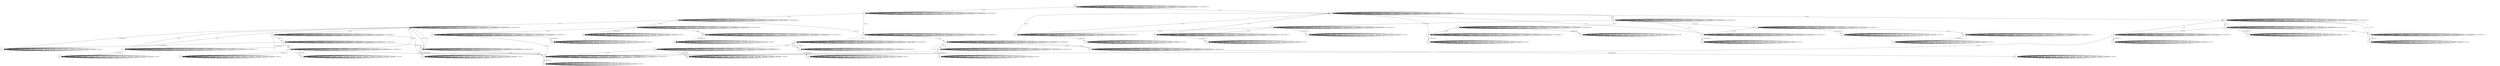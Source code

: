 digraph g {
__start0 [label="" shape="none"];

	s0 [shape="circle" label="s0"];
	s1 [shape="circle" label="s1"];
	s2 [shape="circle" label="s2"];
	s3 [shape="circle" label="s3"];
	s4 [shape="circle" label="s4"];
	s5 [shape="circle" label="s5"];
	s6 [shape="circle" label="s6"];
	s7 [shape="circle" label="s7"];
	s8 [shape="circle" label="s8"];
	s9 [shape="circle" label="s9"];
	s10 [shape="circle" label="s10"];
	s11 [shape="circle" label="s11"];
	s12 [shape="circle" label="s12"];
	s13 [shape="circle" label="s13"];
	s14 [shape="circle" label="s14"];
	s15 [shape="circle" label="s15"];
	s16 [shape="circle" label="s16"];
	s17 [shape="circle" label="s17"];
	s18 [shape="circle" label="s18"];
	s19 [shape="circle" label="s19"];
	s20 [shape="circle" label="s20"];
	s21 [shape="circle" label="s21"];
	s22 [shape="circle" label="s22"];
	s23 [shape="circle" label="s23"];
	s24 [shape="circle" label="s24"];
	s25 [shape="circle" label="s25"];
	s26 [shape="circle" label="s26"];
	s27 [shape="circle" label="s27"];
	s28 [shape="circle" label="s28"];
	s29 [shape="circle" label="s29"];
	s30 [shape="circle" label="s30"];
	s31 [shape="circle" label="s31"];
	s32 [shape="circle" label="s32"];
	s33 [shape="circle" label="s33"];
	s34 [shape="circle" label="s34"];
	s35 [shape="circle" label="s35"];
	s36 [shape="circle" label="s36"];
	s37 [shape="circle" label="s37"];
	s38 [shape="circle" label="s38"];
	s39 [shape="circle" label="s39"];
	s40 [shape="circle" label="s40"];
	s41 [shape="circle" label="s41"];
	s42 [shape="circle" label="s42"];
	s43 [shape="circle" label="s43"];
	s44 [shape="circle" label="s44"];
	s45 [shape="circle" label="s45"];
	s46 [shape="circle" label="s46"];
	s47 [shape="circle" label="s47"];
	s48 [shape="circle" label="s48"];
	s49 [shape="circle" label="s49"];
	s50 [shape="circle" label="s50"];
	s51 [shape="circle" label="s51"];
	s52 [shape="circle" label="s52"];
	s53 [shape="circle" label="s53"];
	s54 [shape="circle" label="s54"];
	s55 [shape="circle" label="s55"];
	s56 [shape="circle" label="s56"];
	s57 [shape="circle" label="s57"];
	s0 -> s0 [label="1 / Invalid input: 1;"];
	s0 -> s0 [label="2 / Invalid input: 2;"];
	s0 -> s0 [label="3 / Invalid input: 3;"];
	s0 -> s0 [label="4 / Invalid input: 4;"];
	s0 -> s0 [label="5 / Invalid input: 5;"];
	s0 -> s1 [label="6 / 20;"];
	s0 -> s0 [label="7 / Invalid input: 7;"];
	s0 -> s8 [label="8 / 17;"];
	s0 -> s0 [label="9 / Invalid input: 9;"];
	s0 -> s0 [label="10 / Invalid input: 10;"];
	s0 -> s0 [label="11 / Invalid input: 11;"];
	s0 -> s0 [label="12 / Invalid input: 12;"];
	s0 -> s0 [label="13 / Invalid input: 13;"];
	s0 -> s0 [label="14 / Invalid input: 14;"];
	s0 -> s0 [label="15 / Invalid input: 15;"];
	s1 -> s1 [label="1 / Invalid input: 1;"];
	s1 -> s1 [label="2 / Invalid input: 2;"];
	s1 -> s1 [label="3 / Invalid input: 3;"];
	s1 -> s1 [label="4 / Invalid input: 4;"];
	s1 -> s3 [label="5 / 20;"];
	s1 -> s1 [label="6 / Invalid input: 6;"];
	s1 -> s1 [label="7 / Invalid input: 7;"];
	s1 -> s1 [label="8 / Invalid input: 8;"];
	s1 -> s1 [label="9 / Invalid input: 9;"];
	s1 -> s2 [label="10 / 19;"];
	s1 -> s1 [label="11 / Invalid input: 11;"];
	s1 -> s1 [label="12 / Invalid input: 12;"];
	s1 -> s1 [label="13 / Invalid input: 13;"];
	s1 -> s1 [label="14 / Invalid input: 14;"];
	s1 -> s1 [label="15 / Invalid input: 15;"];
	s2 -> s2 [label="1 / Invalid input: 1;"];
	s2 -> s42 [label="2 / 16;"];
	s2 -> s2 [label="3 / Invalid input: 3;"];
	s2 -> s2 [label="4 / Invalid input: 4;"];
	s2 -> s19 [label="5 / 23;"];
	s2 -> s2 [label="6 / Invalid input: 6;"];
	s2 -> s2 [label="7 / Invalid input: 7;"];
	s2 -> s2 [label="8 / Invalid input: 8;"];
	s2 -> s2 [label="9 / Invalid input: 9;"];
	s2 -> s2 [label="10 / Invalid input: 10;"];
	s2 -> s2 [label="11 / Invalid input: 11;"];
	s2 -> s2 [label="12 / Invalid input: 12;"];
	s2 -> s2 [label="13 / Invalid input: 13;"];
	s2 -> s2 [label="14 / Invalid input: 14;"];
	s2 -> s2 [label="15 / Invalid input: 15;"];
	s3 -> s3 [label="1 / Invalid input: 1;"];
	s3 -> s4 [label="2 / 22;"];
	s3 -> s3 [label="3 / Invalid input: 3;"];
	s3 -> s3 [label="4 / Invalid input: 4;"];
	s3 -> s3 [label="5 / Invalid input: 5;"];
	s3 -> s3 [label="6 / Invalid input: 6;"];
	s3 -> s3 [label="7 / Invalid input: 7;"];
	s3 -> s3 [label="8 / Invalid input: 8;"];
	s3 -> s3 [label="9 / Invalid input: 9;"];
	s3 -> s9 [label="10 / 17;"];
	s3 -> s3 [label="11 / Invalid input: 11;"];
	s3 -> s3 [label="12 / Invalid input: 12;"];
	s3 -> s3 [label="13 / Invalid input: 13;"];
	s3 -> s3 [label="14 / Invalid input: 14;"];
	s3 -> s42 [label="15 / 23;"];
	s4 -> s4 [label="1 / Invalid input: 1;"];
	s4 -> s4 [label="2 / Invalid input: 2;"];
	s4 -> s4 [label="3 / Invalid input: 3;"];
	s4 -> s6 [label="4 / 16error_86;"];
	s4 -> s4 [label="5 / Invalid input: 5;"];
	s4 -> s5 [label="6 / 23;"];
	s4 -> s4 [label="7 / Invalid input: 7;"];
	s4 -> s4 [label="8 / Invalid input: 8;"];
	s4 -> s44 [label="9 / 25;"];
	s4 -> s4 [label="10 / Invalid input: 10;"];
	s4 -> s4 [label="11 / Invalid input: 11;"];
	s4 -> s4 [label="12 / Invalid input: 12;"];
	s4 -> s4 [label="13 / Invalid input: 13;"];
	s4 -> s4 [label="14 / Invalid input: 14;"];
	s4 -> s4 [label="15 / Invalid input: 15;"];
	s5 -> s5 [label="1 / Invalid input: 1;"];
	s5 -> s5 [label="2 / Invalid input: 2;"];
	s5 -> s5 [label="3 / Invalid input: 3;"];
	s5 -> s5 [label="4 / Invalid input: 4;"];
	s5 -> s7 [label="5 / 20error_78;"];
	s5 -> s5 [label="6 / Invalid input: 6;"];
	s5 -> s5 [label="7 / Invalid input: 7;"];
	s5 -> s5 [label="8 / Invalid input: 8;"];
	s5 -> s5 [label="9 / 18;"];
	s5 -> s5 [label="10 / Invalid input: 10;"];
	s5 -> s5 [label="11 / Invalid input: 11;"];
	s5 -> s5 [label="12 / Invalid input: 12;"];
	s5 -> s5 [label="13 / Invalid input: 13;"];
	s5 -> s5 [label="14 / Invalid input: 14;"];
	s5 -> s5 [label="15 / Invalid input: 15;"];
	s6 -> s6 [label="1 / error_86;"];
	s6 -> s6 [label="2 / error_86;"];
	s6 -> s6 [label="3 / error_86;"];
	s6 -> s6 [label="4 / error_86;"];
	s6 -> s6 [label="5 / error_86;"];
	s6 -> s6 [label="6 / error_86;"];
	s6 -> s6 [label="7 / error_86;"];
	s6 -> s6 [label="8 / error_86;"];
	s6 -> s6 [label="9 / error_86;"];
	s6 -> s6 [label="10 / error_86;"];
	s6 -> s6 [label="11 / error_86;"];
	s6 -> s6 [label="12 / error_86;"];
	s6 -> s6 [label="13 / error_86;"];
	s6 -> s6 [label="14 / error_86;"];
	s6 -> s6 [label="15 / error_86;"];
	s7 -> s7 [label="1 / error_78;"];
	s7 -> s7 [label="2 / error_78;"];
	s7 -> s7 [label="3 / error_78;"];
	s7 -> s7 [label="4 / error_78;"];
	s7 -> s7 [label="5 / error_78;"];
	s7 -> s7 [label="6 / error_78;"];
	s7 -> s7 [label="7 / error_78;"];
	s7 -> s7 [label="8 / error_78;"];
	s7 -> s7 [label="9 / error_78;"];
	s7 -> s7 [label="10 / error_78;"];
	s7 -> s7 [label="11 / error_78;"];
	s7 -> s7 [label="12 / error_78;"];
	s7 -> s7 [label="13 / error_78;"];
	s7 -> s7 [label="14 / error_78;"];
	s7 -> s7 [label="15 / error_78;"];
	s8 -> s8 [label="1 / Invalid input: 1;"];
	s8 -> s8 [label="2 / Invalid input: 2;"];
	s8 -> s8 [label="3 / Invalid input: 3;"];
	s8 -> s8 [label="4 / Invalid input: 4;"];
	s8 -> s8 [label="5 / Invalid input: 5;"];
	s8 -> s8 [label="6 / Invalid input: 6;"];
	s8 -> s8 [label="7 / Invalid input: 7;"];
	s8 -> s8 [label="8 / Invalid input: 8;"];
	s8 -> s24 [label="9 / 23;"];
	s8 -> s8 [label="10 / Invalid input: 10;"];
	s8 -> s8 [label="11 / Invalid input: 11;"];
	s8 -> s8 [label="12 / Invalid input: 12;"];
	s8 -> s8 [label="13 / Invalid input: 13;"];
	s8 -> s41 [label="14 / 18;"];
	s8 -> s8 [label="15 / Invalid input: 15;"];
	s9 -> s9 [label="1 / Invalid input: 1;"];
	s9 -> s9 [label="2 / Invalid input: 2;"];
	s9 -> s9 [label="3 / Invalid input: 3;"];
	s9 -> s9 [label="4 / Invalid input: 4;"];
	s9 -> s9 [label="5 / Invalid input: 5;"];
	s9 -> s9 [label="6 / Invalid input: 6;"];
	s9 -> s17 [label="7 / 22;"];
	s9 -> s11 [label="8 / 17error_43;"];
	s9 -> s9 [label="9 / Invalid input: 9;"];
	s9 -> s13 [label="10 / 21;"];
	s9 -> s9 [label="11 / Invalid input: 11;"];
	s9 -> s9 [label="12 / Invalid input: 12;"];
	s9 -> s10 [label="13 / 19;"];
	s9 -> s9 [label="14 / Invalid input: 14;"];
	s9 -> s9 [label="15 / Invalid input: 15;"];
	s10 -> s10 [label="1 / Invalid input: 1;"];
	s10 -> s10 [label="2 / Invalid input: 2;"];
	s10 -> s10 [label="3 / Invalid input: 3;"];
	s10 -> s15 [label="4 / 24;"];
	s10 -> s10 [label="5 / Invalid input: 5;"];
	s10 -> s10 [label="6 / Invalid input: 6;"];
	s10 -> s9 [label="7 / 23;"];
	s10 -> s10 [label="8 / Invalid input: 8;"];
	s10 -> s10 [label="9 / Invalid input: 9;"];
	s10 -> s10 [label="10 / Invalid input: 10;"];
	s10 -> s12 [label="11 / 20error_25;"];
	s10 -> s10 [label="12 / Invalid input: 12;"];
	s10 -> s15 [label="13 / 17;"];
	s10 -> s10 [label="14 / Invalid input: 14;"];
	s10 -> s10 [label="15 / Invalid input: 15;"];
	s11 -> s11 [label="1 / error_43;"];
	s11 -> s11 [label="2 / error_43;"];
	s11 -> s11 [label="3 / error_43;"];
	s11 -> s11 [label="4 / error_43;"];
	s11 -> s11 [label="5 / error_43;"];
	s11 -> s11 [label="6 / error_43;"];
	s11 -> s11 [label="7 / error_43;"];
	s11 -> s11 [label="8 / error_43;"];
	s11 -> s11 [label="9 / error_43;"];
	s11 -> s11 [label="10 / error_43;"];
	s11 -> s11 [label="11 / error_43;"];
	s11 -> s11 [label="12 / error_43;"];
	s11 -> s11 [label="13 / error_43;"];
	s11 -> s11 [label="14 / error_43;"];
	s11 -> s11 [label="15 / error_43;"];
	s12 -> s12 [label="1 / error_25;"];
	s12 -> s12 [label="2 / error_25;"];
	s12 -> s12 [label="3 / error_25;"];
	s12 -> s12 [label="4 / error_25;"];
	s12 -> s12 [label="5 / error_25;"];
	s12 -> s12 [label="6 / error_25;"];
	s12 -> s12 [label="7 / error_25;"];
	s12 -> s12 [label="8 / error_25;"];
	s12 -> s12 [label="9 / error_25;"];
	s12 -> s12 [label="10 / error_25;"];
	s12 -> s12 [label="11 / error_25;"];
	s12 -> s12 [label="12 / error_25;"];
	s12 -> s12 [label="13 / error_25;"];
	s12 -> s12 [label="14 / error_25;"];
	s12 -> s12 [label="15 / error_25;"];
	s13 -> s14 [label="1 / 25error_40;"];
	s13 -> s13 [label="2 / Invalid input: 2;"];
	s13 -> s13 [label="3 / Invalid input: 3;"];
	s13 -> s13 [label="4 / Invalid input: 4;"];
	s13 -> s13 [label="5 / Invalid input: 5;"];
	s13 -> s13 [label="6 / Invalid input: 6;"];
	s13 -> s13 [label="7 / Invalid input: 7;"];
	s13 -> s13 [label="8 / Invalid input: 8;"];
	s13 -> s13 [label="9 / Invalid input: 9;"];
	s13 -> s55 [label="10 / 19;"];
	s13 -> s15 [label="11 / 23;"];
	s13 -> s13 [label="12 / Invalid input: 12;"];
	s13 -> s13 [label="13 / Invalid input: 13;"];
	s13 -> s13 [label="14 / Invalid input: 14;"];
	s13 -> s13 [label="15 / Invalid input: 15;"];
	s14 -> s14 [label="1 / error_40;"];
	s14 -> s14 [label="2 / error_40;"];
	s14 -> s14 [label="3 / error_40;"];
	s14 -> s14 [label="4 / error_40;"];
	s14 -> s14 [label="5 / error_40;"];
	s14 -> s14 [label="6 / error_40;"];
	s14 -> s14 [label="7 / error_40;"];
	s14 -> s14 [label="8 / error_40;"];
	s14 -> s14 [label="9 / error_40;"];
	s14 -> s14 [label="10 / error_40;"];
	s14 -> s14 [label="11 / error_40;"];
	s14 -> s14 [label="12 / error_40;"];
	s14 -> s14 [label="13 / error_40;"];
	s14 -> s14 [label="14 / error_40;"];
	s14 -> s14 [label="15 / error_40;"];
	s15 -> s15 [label="1 / 22;"];
	s15 -> s15 [label="2 / Invalid input: 2;"];
	s15 -> s15 [label="3 / Invalid input: 3;"];
	s15 -> s15 [label="4 / Invalid input: 4;"];
	s15 -> s15 [label="5 / Invalid input: 5;"];
	s15 -> s15 [label="6 / Invalid input: 6;"];
	s15 -> s15 [label="7 / Invalid input: 7;"];
	s15 -> s16 [label="8 / 25error_71;"];
	s15 -> s15 [label="9 / Invalid input: 9;"];
	s15 -> s15 [label="10 / 17;"];
	s15 -> s15 [label="11 / Invalid input: 11;"];
	s15 -> s15 [label="12 / Invalid input: 12;"];
	s15 -> s15 [label="13 / 22;"];
	s15 -> s15 [label="14 / Invalid input: 14;"];
	s15 -> s15 [label="15 / Invalid input: 15;"];
	s16 -> s16 [label="1 / error_71;"];
	s16 -> s16 [label="2 / error_71;"];
	s16 -> s16 [label="3 / error_71;"];
	s16 -> s16 [label="4 / error_71;"];
	s16 -> s16 [label="5 / error_71;"];
	s16 -> s16 [label="6 / error_71;"];
	s16 -> s16 [label="7 / error_71;"];
	s16 -> s16 [label="8 / error_71;"];
	s16 -> s16 [label="9 / error_71;"];
	s16 -> s16 [label="10 / error_71;"];
	s16 -> s16 [label="11 / error_71;"];
	s16 -> s16 [label="12 / error_71;"];
	s16 -> s16 [label="13 / error_71;"];
	s16 -> s16 [label="14 / error_71;"];
	s16 -> s16 [label="15 / error_71;"];
	s17 -> s17 [label="1 / Invalid input: 1;"];
	s17 -> s17 [label="2 / Invalid input: 2;"];
	s17 -> s17 [label="3 / Invalid input: 3;"];
	s17 -> s17 [label="4 / Invalid input: 4;"];
	s17 -> s9 [label="5 / 20;"];
	s17 -> s17 [label="6 / Invalid input: 6;"];
	s17 -> s17 [label="7 / Invalid input: 7;"];
	s17 -> s18 [label="8 / 17error_47;"];
	s17 -> s17 [label="9 / Invalid input: 9;"];
	s17 -> s17 [label="10 / Invalid input: 10;"];
	s17 -> s17 [label="11 / Invalid input: 11;"];
	s17 -> s17 [label="12 / Invalid input: 12;"];
	s17 -> s17 [label="13 / Invalid input: 13;"];
	s17 -> s17 [label="14 / Invalid input: 14;"];
	s17 -> s17 [label="15 / Invalid input: 15;"];
	s18 -> s18 [label="1 / error_47;"];
	s18 -> s18 [label="2 / error_47;"];
	s18 -> s18 [label="3 / error_47;"];
	s18 -> s18 [label="4 / error_47;"];
	s18 -> s18 [label="5 / error_47;"];
	s18 -> s18 [label="6 / error_47;"];
	s18 -> s18 [label="7 / error_47;"];
	s18 -> s18 [label="8 / error_47;"];
	s18 -> s18 [label="9 / error_47;"];
	s18 -> s18 [label="10 / error_47;"];
	s18 -> s18 [label="11 / error_47;"];
	s18 -> s18 [label="12 / error_47;"];
	s18 -> s18 [label="13 / error_47;"];
	s18 -> s18 [label="14 / error_47;"];
	s18 -> s18 [label="15 / error_47;"];
	s19 -> s19 [label="1 / Invalid input: 1;"];
	s19 -> s19 [label="2 / Invalid input: 2;"];
	s19 -> s19 [label="3 / Invalid input: 3;"];
	s19 -> s19 [label="4 / Invalid input: 4;"];
	s19 -> s19 [label="5 / Invalid input: 5;"];
	s19 -> s19 [label="6 / Invalid input: 6;"];
	s19 -> s19 [label="7 / Invalid input: 7;"];
	s19 -> s20 [label="8 / 20;"];
	s19 -> s15 [label="9 / 22;"];
	s19 -> s19 [label="10 / Invalid input: 10;"];
	s19 -> s19 [label="11 / Invalid input: 11;"];
	s19 -> s19 [label="12 / Invalid input: 12;"];
	s19 -> s22 [label="13 / 24;"];
	s19 -> s19 [label="14 / Invalid input: 14;"];
	s19 -> s19 [label="15 / Invalid input: 15;"];
	s20 -> s19 [label="1 / 23;"];
	s20 -> s20 [label="2 / Invalid input: 2;"];
	s20 -> s20 [label="3 / Invalid input: 3;"];
	s20 -> s20 [label="4 / Invalid input: 4;"];
	s20 -> s20 [label="5 / Invalid input: 5;"];
	s20 -> s20 [label="6 / Invalid input: 6;"];
	s20 -> s20 [label="7 / Invalid input: 7;"];
	s20 -> s20 [label="8 / Invalid input: 8;"];
	s20 -> s21 [label="9 / 20error_89;"];
	s20 -> s20 [label="10 / Invalid input: 10;"];
	s20 -> s20 [label="11 / Invalid input: 11;"];
	s20 -> s20 [label="12 / Invalid input: 12;"];
	s20 -> s20 [label="13 / Invalid input: 13;"];
	s20 -> s20 [label="14 / Invalid input: 14;"];
	s20 -> s20 [label="15 / Invalid input: 15;"];
	s21 -> s21 [label="1 / error_89;"];
	s21 -> s21 [label="2 / error_89;"];
	s21 -> s21 [label="3 / error_89;"];
	s21 -> s21 [label="4 / error_89;"];
	s21 -> s21 [label="5 / error_89;"];
	s21 -> s21 [label="6 / error_89;"];
	s21 -> s21 [label="7 / error_89;"];
	s21 -> s21 [label="8 / error_89;"];
	s21 -> s21 [label="9 / error_89;"];
	s21 -> s21 [label="10 / error_89;"];
	s21 -> s21 [label="11 / error_89;"];
	s21 -> s21 [label="12 / error_89;"];
	s21 -> s21 [label="13 / error_89;"];
	s21 -> s21 [label="14 / error_89;"];
	s21 -> s21 [label="15 / error_89;"];
	s22 -> s22 [label="1 / Invalid input: 1;"];
	s22 -> s22 [label="2 / Invalid input: 2;"];
	s22 -> s23 [label="3 / 20error_57;"];
	s22 -> s22 [label="4 / Invalid input: 4;"];
	s22 -> s22 [label="5 / Invalid input: 5;"];
	s22 -> s22 [label="6 / Invalid input: 6;"];
	s22 -> s22 [label="7 / Invalid input: 7;"];
	s22 -> s22 [label="8 / Invalid input: 8;"];
	s22 -> s22 [label="9 / Invalid input: 9;"];
	s22 -> s22 [label="10 / Invalid input: 10;"];
	s22 -> s22 [label="11 / Invalid input: 11;"];
	s22 -> s22 [label="12 / Invalid input: 12;"];
	s22 -> s15 [label="13 / 19;"];
	s22 -> s22 [label="14 / Invalid input: 14;"];
	s22 -> s22 [label="15 / Invalid input: 15;"];
	s23 -> s23 [label="1 / error_57;"];
	s23 -> s23 [label="2 / error_57;"];
	s23 -> s23 [label="3 / error_57;"];
	s23 -> s23 [label="4 / error_57;"];
	s23 -> s23 [label="5 / error_57;"];
	s23 -> s23 [label="6 / error_57;"];
	s23 -> s23 [label="7 / error_57;"];
	s23 -> s23 [label="8 / error_57;"];
	s23 -> s23 [label="9 / error_57;"];
	s23 -> s23 [label="10 / error_57;"];
	s23 -> s23 [label="11 / error_57;"];
	s23 -> s23 [label="12 / error_57;"];
	s23 -> s23 [label="13 / error_57;"];
	s23 -> s23 [label="14 / error_57;"];
	s23 -> s23 [label="15 / error_57;"];
	s24 -> s24 [label="1 / Invalid input: 1;"];
	s24 -> s24 [label="2 / Invalid input: 2;"];
	s24 -> s24 [label="3 / Invalid input: 3;"];
	s24 -> s24 [label="4 / Invalid input: 4;"];
	s24 -> s24 [label="5 / Invalid input: 5;"];
	s24 -> s24 [label="6 / Invalid input: 6;"];
	s24 -> s24 [label="7 / Invalid input: 7;"];
	s24 -> s24 [label="8 / Invalid input: 8;"];
	s24 -> s26 [label="9 / 17;"];
	s24 -> s24 [label="10 / Invalid input: 10;"];
	s24 -> s24 [label="11 / Invalid input: 11;"];
	s24 -> s24 [label="12 / Invalid input: 12;"];
	s24 -> s27 [label="13 / 18;"];
	s24 -> s25 [label="14 / 26;"];
	s24 -> s24 [label="15 / Invalid input: 15;"];
	s25 -> s28 [label="1 / 19error_69;"];
	s25 -> s25 [label="2 / Invalid input: 2;"];
	s25 -> s25 [label="3 / Invalid input: 3;"];
	s25 -> s33 [label="4 / 26;"];
	s25 -> s25 [label="5 / Invalid input: 5;"];
	s25 -> s25 [label="6 / Invalid input: 6;"];
	s25 -> s25 [label="7 / Invalid input: 7;"];
	s25 -> s25 [label="8 / Invalid input: 8;"];
	s25 -> s25 [label="9 / Invalid input: 9;"];
	s25 -> s25 [label="10 / Invalid input: 10;"];
	s25 -> s25 [label="11 / Invalid input: 11;"];
	s25 -> s25 [label="12 / Invalid input: 12;"];
	s25 -> s25 [label="13 / Invalid input: 13;"];
	s25 -> s25 [label="14 / Invalid input: 14;"];
	s25 -> s25 [label="15 / Invalid input: 15;"];
	s26 -> s26 [label="1 / Invalid input: 1;"];
	s26 -> s26 [label="2 / Invalid input: 2;"];
	s26 -> s26 [label="3 / Invalid input: 3;"];
	s26 -> s26 [label="4 / Invalid input: 4;"];
	s26 -> s32 [label="5 / 24;"];
	s26 -> s26 [label="6 / Invalid input: 6;"];
	s26 -> s26 [label="7 / Invalid input: 7;"];
	s26 -> s26 [label="8 / Invalid input: 8;"];
	s26 -> s35 [label="9 / 23;"];
	s26 -> s26 [label="10 / Invalid input: 10;"];
	s26 -> s34 [label="11 / 22error_28;"];
	s26 -> s26 [label="12 / Invalid input: 12;"];
	s26 -> s26 [label="13 / Invalid input: 13;"];
	s26 -> s26 [label="14 / Invalid input: 14;"];
	s26 -> s26 [label="15 / Invalid input: 15;"];
	s27 -> s27 [label="1 / Invalid input: 1;"];
	s27 -> s27 [label="2 / Invalid input: 2;"];
	s27 -> s27 [label="3 / Invalid input: 3;"];
	s27 -> s27 [label="4 / Invalid input: 4;"];
	s27 -> s27 [label="5 / Invalid input: 5;"];
	s27 -> s29 [label="6 / 17error_33;"];
	s27 -> s27 [label="7 / Invalid input: 7;"];
	s27 -> s27 [label="8 / Invalid input: 8;"];
	s27 -> s27 [label="9 / Invalid input: 9;"];
	s27 -> s30 [label="10 / 17;"];
	s27 -> s27 [label="11 / Invalid input: 11;"];
	s27 -> s27 [label="12 / Invalid input: 12;"];
	s27 -> s27 [label="13 / Invalid input: 13;"];
	s27 -> s31 [label="14 / 17;"];
	s27 -> s27 [label="15 / Invalid input: 15;"];
	s28 -> s28 [label="1 / error_69;"];
	s28 -> s28 [label="2 / error_69;"];
	s28 -> s28 [label="3 / error_69;"];
	s28 -> s28 [label="4 / error_69;"];
	s28 -> s28 [label="5 / error_69;"];
	s28 -> s28 [label="6 / error_69;"];
	s28 -> s28 [label="7 / error_69;"];
	s28 -> s28 [label="8 / error_69;"];
	s28 -> s28 [label="9 / error_69;"];
	s28 -> s28 [label="10 / error_69;"];
	s28 -> s28 [label="11 / error_69;"];
	s28 -> s28 [label="12 / error_69;"];
	s28 -> s28 [label="13 / error_69;"];
	s28 -> s28 [label="14 / error_69;"];
	s28 -> s28 [label="15 / error_69;"];
	s29 -> s29 [label="1 / error_33;"];
	s29 -> s29 [label="2 / error_33;"];
	s29 -> s29 [label="3 / error_33;"];
	s29 -> s29 [label="4 / error_33;"];
	s29 -> s29 [label="5 / error_33;"];
	s29 -> s29 [label="6 / error_33;"];
	s29 -> s29 [label="7 / error_33;"];
	s29 -> s29 [label="8 / error_33;"];
	s29 -> s29 [label="9 / error_33;"];
	s29 -> s29 [label="10 / error_33;"];
	s29 -> s29 [label="11 / error_33;"];
	s29 -> s29 [label="12 / error_33;"];
	s29 -> s29 [label="13 / error_33;"];
	s29 -> s29 [label="14 / error_33;"];
	s29 -> s29 [label="15 / error_33;"];
	s30 -> s30 [label="1 / Invalid input: 1;"];
	s30 -> s30 [label="2 / Invalid input: 2;"];
	s30 -> s30 [label="3 / Invalid input: 3;"];
	s30 -> s30 [label="4 / Invalid input: 4;"];
	s30 -> s30 [label="5 / Invalid input: 5;"];
	s30 -> s24 [label="6 / 22;"];
	s30 -> s8 [label="7 / 20;"];
	s30 -> s30 [label="8 / Invalid input: 8;"];
	s30 -> s30 [label="9 / Invalid input: 9;"];
	s30 -> s30 [label="10 / Invalid input: 10;"];
	s30 -> s36 [label="11 / 23error_54;"];
	s30 -> s30 [label="12 / Invalid input: 12;"];
	s30 -> s30 [label="13 / Invalid input: 13;"];
	s30 -> s30 [label="14 / Invalid input: 14;"];
	s30 -> s30 [label="15 / Invalid input: 15;"];
	s31 -> s31 [label="1 / Invalid input: 1;"];
	s31 -> s31 [label="2 / Invalid input: 2;"];
	s31 -> s31 [label="3 / Invalid input: 3;"];
	s31 -> s31 [label="4 / Invalid input: 4;"];
	s31 -> s40 [label="5 / 26error_12;"];
	s31 -> s31 [label="6 / Invalid input: 6;"];
	s31 -> s31 [label="7 / Invalid input: 7;"];
	s31 -> s31 [label="8 / Invalid input: 8;"];
	s31 -> s31 [label="9 / Invalid input: 9;"];
	s31 -> s31 [label="10 / Invalid input: 10;"];
	s31 -> s31 [label="11 / Invalid input: 11;"];
	s31 -> s31 [label="12 / Invalid input: 12;"];
	s31 -> s31 [label="13 / 25;"];
	s31 -> s31 [label="14 / Invalid input: 14;"];
	s31 -> s31 [label="15 / 25;"];
	s32 -> s32 [label="1 / Invalid input: 1;"];
	s32 -> s32 [label="2 / Invalid input: 2;"];
	s32 -> s32 [label="3 / Invalid input: 3;"];
	s32 -> s32 [label="4 / Invalid input: 4;"];
	s32 -> s32 [label="5 / Invalid input: 5;"];
	s32 -> s32 [label="6 / Invalid input: 6;"];
	s32 -> s8 [label="7 / 18;"];
	s32 -> s32 [label="8 / Invalid input: 8;"];
	s32 -> s39 [label="9 / 16error_42;"];
	s32 -> s32 [label="10 / Invalid input: 10;"];
	s32 -> s32 [label="11 / Invalid input: 11;"];
	s32 -> s32 [label="12 / Invalid input: 12;"];
	s32 -> s32 [label="13 / Invalid input: 13;"];
	s32 -> s32 [label="14 / Invalid input: 14;"];
	s32 -> s32 [label="15 / Invalid input: 15;"];
	s33 -> s33 [label="1 / Invalid input: 1;"];
	s33 -> s33 [label="2 / Invalid input: 2;"];
	s33 -> s38 [label="3 / 24error_48;"];
	s33 -> s33 [label="4 / Invalid input: 4;"];
	s33 -> s33 [label="5 / Invalid input: 5;"];
	s33 -> s8 [label="6 / 25;"];
	s33 -> s33 [label="7 / Invalid input: 7;"];
	s33 -> s33 [label="8 / Invalid input: 8;"];
	s33 -> s33 [label="9 / Invalid input: 9;"];
	s33 -> s33 [label="10 / Invalid input: 10;"];
	s33 -> s33 [label="11 / Invalid input: 11;"];
	s33 -> s33 [label="12 / Invalid input: 12;"];
	s33 -> s33 [label="13 / Invalid input: 13;"];
	s33 -> s33 [label="14 / Invalid input: 14;"];
	s33 -> s33 [label="15 / Invalid input: 15;"];
	s34 -> s34 [label="1 / error_28;"];
	s34 -> s34 [label="2 / error_28;"];
	s34 -> s34 [label="3 / error_28;"];
	s34 -> s34 [label="4 / error_28;"];
	s34 -> s34 [label="5 / error_28;"];
	s34 -> s34 [label="6 / error_28;"];
	s34 -> s34 [label="7 / error_28;"];
	s34 -> s34 [label="8 / error_28;"];
	s34 -> s34 [label="9 / error_28;"];
	s34 -> s34 [label="10 / error_28;"];
	s34 -> s34 [label="11 / error_28;"];
	s34 -> s34 [label="12 / error_28;"];
	s34 -> s34 [label="13 / error_28;"];
	s34 -> s34 [label="14 / error_28;"];
	s34 -> s34 [label="15 / error_28;"];
	s35 -> s35 [label="1 / Invalid input: 1;"];
	s35 -> s35 [label="2 / Invalid input: 2;"];
	s35 -> s35 [label="3 / Invalid input: 3;"];
	s35 -> s35 [label="4 / Invalid input: 4;"];
	s35 -> s37 [label="5 / 22error_80;"];
	s35 -> s35 [label="6 / Invalid input: 6;"];
	s35 -> s35 [label="7 / Invalid input: 7;"];
	s35 -> s35 [label="8 / Invalid input: 8;"];
	s35 -> s35 [label="9 / Invalid input: 9;"];
	s35 -> s8 [label="10 / 19;"];
	s35 -> s35 [label="11 / Invalid input: 11;"];
	s35 -> s8 [label="12 / 22;"];
	s35 -> s35 [label="13 / Invalid input: 13;"];
	s35 -> s35 [label="14 / Invalid input: 14;"];
	s35 -> s35 [label="15 / Invalid input: 15;"];
	s36 -> s36 [label="1 / error_54;"];
	s36 -> s36 [label="2 / error_54;"];
	s36 -> s36 [label="3 / error_54;"];
	s36 -> s36 [label="4 / error_54;"];
	s36 -> s36 [label="5 / error_54;"];
	s36 -> s36 [label="6 / error_54;"];
	s36 -> s36 [label="7 / error_54;"];
	s36 -> s36 [label="8 / error_54;"];
	s36 -> s36 [label="9 / error_54;"];
	s36 -> s36 [label="10 / error_54;"];
	s36 -> s36 [label="11 / error_54;"];
	s36 -> s36 [label="12 / error_54;"];
	s36 -> s36 [label="13 / error_54;"];
	s36 -> s36 [label="14 / error_54;"];
	s36 -> s36 [label="15 / error_54;"];
	s37 -> s37 [label="1 / error_80;"];
	s37 -> s37 [label="2 / error_80;"];
	s37 -> s37 [label="3 / error_80;"];
	s37 -> s37 [label="4 / error_80;"];
	s37 -> s37 [label="5 / error_80;"];
	s37 -> s37 [label="6 / error_80;"];
	s37 -> s37 [label="7 / error_80;"];
	s37 -> s37 [label="8 / error_80;"];
	s37 -> s37 [label="9 / error_80;"];
	s37 -> s37 [label="10 / error_80;"];
	s37 -> s37 [label="11 / error_80;"];
	s37 -> s37 [label="12 / error_80;"];
	s37 -> s37 [label="13 / error_80;"];
	s37 -> s37 [label="14 / error_80;"];
	s37 -> s37 [label="15 / error_80;"];
	s38 -> s38 [label="1 / error_48;"];
	s38 -> s38 [label="2 / error_48;"];
	s38 -> s38 [label="3 / error_48;"];
	s38 -> s38 [label="4 / error_48;"];
	s38 -> s38 [label="5 / error_48;"];
	s38 -> s38 [label="6 / error_48;"];
	s38 -> s38 [label="7 / error_48;"];
	s38 -> s38 [label="8 / error_48;"];
	s38 -> s38 [label="9 / error_48;"];
	s38 -> s38 [label="10 / error_48;"];
	s38 -> s38 [label="11 / error_48;"];
	s38 -> s38 [label="12 / error_48;"];
	s38 -> s38 [label="13 / error_48;"];
	s38 -> s38 [label="14 / error_48;"];
	s38 -> s38 [label="15 / error_48;"];
	s39 -> s39 [label="1 / error_42;"];
	s39 -> s39 [label="2 / error_42;"];
	s39 -> s39 [label="3 / error_42;"];
	s39 -> s39 [label="4 / error_42;"];
	s39 -> s39 [label="5 / error_42;"];
	s39 -> s39 [label="6 / error_42;"];
	s39 -> s39 [label="7 / error_42;"];
	s39 -> s39 [label="8 / error_42;"];
	s39 -> s39 [label="9 / error_42;"];
	s39 -> s39 [label="10 / error_42;"];
	s39 -> s39 [label="11 / error_42;"];
	s39 -> s39 [label="12 / error_42;"];
	s39 -> s39 [label="13 / error_42;"];
	s39 -> s39 [label="14 / error_42;"];
	s39 -> s39 [label="15 / error_42;"];
	s40 -> s40 [label="1 / error_12;"];
	s40 -> s40 [label="2 / error_12;"];
	s40 -> s40 [label="3 / error_12;"];
	s40 -> s40 [label="4 / error_12;"];
	s40 -> s40 [label="5 / error_12;"];
	s40 -> s40 [label="6 / error_12;"];
	s40 -> s40 [label="7 / error_12;"];
	s40 -> s40 [label="8 / error_12;"];
	s40 -> s40 [label="9 / error_12;"];
	s40 -> s40 [label="10 / error_12;"];
	s40 -> s40 [label="11 / error_12;"];
	s40 -> s40 [label="12 / error_12;"];
	s40 -> s40 [label="13 / error_12;"];
	s40 -> s40 [label="14 / error_12;"];
	s40 -> s40 [label="15 / error_12;"];
	s41 -> s41 [label="1 / Invalid input: 1;"];
	s41 -> s41 [label="2 / Invalid input: 2;"];
	s41 -> s41 [label="3 / Invalid input: 3;"];
	s41 -> s41 [label="4 / Invalid input: 4;"];
	s41 -> s41 [label="5 / Invalid input: 5;"];
	s41 -> s41 [label="6 / Invalid input: 6;"];
	s41 -> s41 [label="7 / Invalid input: 7;"];
	s41 -> s41 [label="8 / Invalid input: 8;"];
	s41 -> s43 [label="9 / 21;"];
	s41 -> s41 [label="10 / Invalid input: 10;"];
	s41 -> s41 [label="11 / Invalid input: 11;"];
	s41 -> s41 [label="12 / Invalid input: 12;"];
	s41 -> s41 [label="13 / Invalid input: 13;"];
	s41 -> s41 [label="14 / Invalid input: 14;"];
	s41 -> s41 [label="15 / Invalid input: 15;"];
	s42 -> s42 [label="1 / Invalid input: 1;"];
	s42 -> s42 [label="2 / Invalid input: 2;"];
	s42 -> s42 [label="3 / Invalid input: 3;"];
	s42 -> s42 [label="4 / Invalid input: 4;"];
	s42 -> s42 [label="5 / Invalid input: 5;"];
	s42 -> s42 [label="6 / Invalid input: 6;"];
	s42 -> s42 [label="7 / Invalid input: 7;"];
	s42 -> s42 [label="8 / Invalid input: 8;"];
	s42 -> s42 [label="9 / Invalid input: 9;"];
	s42 -> s42 [label="10 / Invalid input: 10;"];
	s42 -> s46 [label="11 / 26;"];
	s42 -> s42 [label="12 / Invalid input: 12;"];
	s42 -> s51 [label="13 / 22;"];
	s42 -> s42 [label="14 / Invalid input: 14;"];
	s42 -> s42 [label="15 / Invalid input: 15;"];
	s43 -> s43 [label="1 / Invalid input: 1;"];
	s43 -> s43 [label="2 / Invalid input: 2;"];
	s43 -> s43 [label="3 / Invalid input: 3;"];
	s43 -> s43 [label="4 / Invalid input: 4;"];
	s43 -> s43 [label="5 / Invalid input: 5;"];
	s43 -> s43 [label="6 / Invalid input: 6;"];
	s43 -> s43 [label="7 / Invalid input: 7;"];
	s43 -> s45 [label="8 / 24;"];
	s43 -> s43 [label="9 / Invalid input: 9;"];
	s43 -> s43 [label="10 / Invalid input: 10;"];
	s43 -> s43 [label="11 / Invalid input: 11;"];
	s43 -> s43 [label="12 / Invalid input: 12;"];
	s43 -> s47 [label="13 / 24error_49;"];
	s43 -> s43 [label="14 / Invalid input: 14;"];
	s43 -> s53 [label="15 / 22;"];
	s44 -> s44 [label="1 / Invalid input: 1;"];
	s44 -> s44 [label="2 / Invalid input: 2;"];
	s44 -> s44 [label="3 / Invalid input: 3;"];
	s44 -> s44 [label="4 / Invalid input: 4;"];
	s44 -> s44 [label="5 / Invalid input: 5;"];
	s44 -> s44 [label="6 / Invalid input: 6;"];
	s44 -> s44 [label="7 / Invalid input: 7;"];
	s44 -> s44 [label="8 / Invalid input: 8;"];
	s44 -> s48 [label="9 / 22error_30;"];
	s44 -> s15 [label="10 / 20;"];
	s44 -> s44 [label="11 / Invalid input: 11;"];
	s44 -> s44 [label="12 / Invalid input: 12;"];
	s44 -> s44 [label="13 / Invalid input: 13;"];
	s44 -> s44 [label="14 / Invalid input: 14;"];
	s44 -> s44 [label="15 / Invalid input: 15;"];
	s45 -> s41 [label="1 / 22;"];
	s45 -> s45 [label="2 / Invalid input: 2;"];
	s45 -> s45 [label="3 / Invalid input: 3;"];
	s45 -> s45 [label="4 / Invalid input: 4;"];
	s45 -> s45 [label="5 / Invalid input: 5;"];
	s45 -> s50 [label="6 / 24error_91;"];
	s45 -> s45 [label="7 / Invalid input: 7;"];
	s45 -> s45 [label="8 / Invalid input: 8;"];
	s45 -> s45 [label="9 / Invalid input: 9;"];
	s45 -> s45 [label="10 / Invalid input: 10;"];
	s45 -> s45 [label="11 / Invalid input: 11;"];
	s45 -> s45 [label="12 / 19;"];
	s45 -> s41 [label="13 / 25;"];
	s45 -> s45 [label="14 / Invalid input: 14;"];
	s45 -> s45 [label="15 / Invalid input: 15;"];
	s46 -> s46 [label="1 / Invalid input: 1;"];
	s46 -> s46 [label="2 / Invalid input: 2;"];
	s46 -> s49 [label="3 / 22error_88;"];
	s46 -> s46 [label="4 / Invalid input: 4;"];
	s46 -> s46 [label="5 / Invalid input: 5;"];
	s46 -> s46 [label="6 / Invalid input: 6;"];
	s46 -> s46 [label="7 / Invalid input: 7;"];
	s46 -> s46 [label="8 / Invalid input: 8;"];
	s46 -> s46 [label="9 / Invalid input: 9;"];
	s46 -> s15 [label="10 / 21;"];
	s46 -> s46 [label="11 / Invalid input: 11;"];
	s46 -> s46 [label="12 / Invalid input: 12;"];
	s46 -> s46 [label="13 / Invalid input: 13;"];
	s46 -> s46 [label="14 / Invalid input: 14;"];
	s46 -> s46 [label="15 / 25;"];
	s47 -> s47 [label="1 / error_49;"];
	s47 -> s47 [label="2 / error_49;"];
	s47 -> s47 [label="3 / error_49;"];
	s47 -> s47 [label="4 / error_49;"];
	s47 -> s47 [label="5 / error_49;"];
	s47 -> s47 [label="6 / error_49;"];
	s47 -> s47 [label="7 / error_49;"];
	s47 -> s47 [label="8 / error_49;"];
	s47 -> s47 [label="9 / error_49;"];
	s47 -> s47 [label="10 / error_49;"];
	s47 -> s47 [label="11 / error_49;"];
	s47 -> s47 [label="12 / error_49;"];
	s47 -> s47 [label="13 / error_49;"];
	s47 -> s47 [label="14 / error_49;"];
	s47 -> s47 [label="15 / error_49;"];
	s48 -> s48 [label="1 / error_30;"];
	s48 -> s48 [label="2 / error_30;"];
	s48 -> s48 [label="3 / error_30;"];
	s48 -> s48 [label="4 / error_30;"];
	s48 -> s48 [label="5 / error_30;"];
	s48 -> s48 [label="6 / error_30;"];
	s48 -> s48 [label="7 / error_30;"];
	s48 -> s48 [label="8 / error_30;"];
	s48 -> s48 [label="9 / error_30;"];
	s48 -> s48 [label="10 / error_30;"];
	s48 -> s48 [label="11 / error_30;"];
	s48 -> s48 [label="12 / error_30;"];
	s48 -> s48 [label="13 / error_30;"];
	s48 -> s48 [label="14 / error_30;"];
	s48 -> s48 [label="15 / error_30;"];
	s49 -> s49 [label="1 / error_88;"];
	s49 -> s49 [label="2 / error_88;"];
	s49 -> s49 [label="3 / error_88;"];
	s49 -> s49 [label="4 / error_88;"];
	s49 -> s49 [label="5 / error_88;"];
	s49 -> s49 [label="6 / error_88;"];
	s49 -> s49 [label="7 / error_88;"];
	s49 -> s49 [label="8 / error_88;"];
	s49 -> s49 [label="9 / error_88;"];
	s49 -> s49 [label="10 / error_88;"];
	s49 -> s49 [label="11 / error_88;"];
	s49 -> s49 [label="12 / error_88;"];
	s49 -> s49 [label="13 / error_88;"];
	s49 -> s49 [label="14 / error_88;"];
	s49 -> s49 [label="15 / error_88;"];
	s50 -> s50 [label="1 / error_91;"];
	s50 -> s50 [label="2 / error_91;"];
	s50 -> s50 [label="3 / error_91;"];
	s50 -> s50 [label="4 / error_91;"];
	s50 -> s50 [label="5 / error_91;"];
	s50 -> s50 [label="6 / error_91;"];
	s50 -> s50 [label="7 / error_91;"];
	s50 -> s50 [label="8 / error_91;"];
	s50 -> s50 [label="9 / error_91;"];
	s50 -> s50 [label="10 / error_91;"];
	s50 -> s50 [label="11 / error_91;"];
	s50 -> s50 [label="12 / error_91;"];
	s50 -> s50 [label="13 / error_91;"];
	s50 -> s50 [label="14 / error_91;"];
	s50 -> s50 [label="15 / error_91;"];
	s51 -> s52 [label="1 / 20error_23;"];
	s51 -> s51 [label="2 / Invalid input: 2;"];
	s51 -> s51 [label="3 / Invalid input: 3;"];
	s51 -> s51 [label="4 / Invalid input: 4;"];
	s51 -> s51 [label="5 / 23;"];
	s51 -> s51 [label="6 / Invalid input: 6;"];
	s51 -> s51 [label="7 / Invalid input: 7;"];
	s51 -> s51 [label="8 / Invalid input: 8;"];
	s51 -> s51 [label="9 / Invalid input: 9;"];
	s51 -> s51 [label="10 / Invalid input: 10;"];
	s51 -> s42 [label="11 / 22;"];
	s51 -> s51 [label="12 / Invalid input: 12;"];
	s51 -> s42 [label="13 / 20;"];
	s51 -> s51 [label="14 / Invalid input: 14;"];
	s51 -> s51 [label="15 / Invalid input: 15;"];
	s52 -> s52 [label="1 / error_23;"];
	s52 -> s52 [label="2 / error_23;"];
	s52 -> s52 [label="3 / error_23;"];
	s52 -> s52 [label="4 / error_23;"];
	s52 -> s52 [label="5 / error_23;"];
	s52 -> s52 [label="6 / error_23;"];
	s52 -> s52 [label="7 / error_23;"];
	s52 -> s52 [label="8 / error_23;"];
	s52 -> s52 [label="9 / error_23;"];
	s52 -> s52 [label="10 / error_23;"];
	s52 -> s52 [label="11 / error_23;"];
	s52 -> s52 [label="12 / error_23;"];
	s52 -> s52 [label="13 / error_23;"];
	s52 -> s52 [label="14 / error_23;"];
	s52 -> s52 [label="15 / error_23;"];
	s53 -> s53 [label="1 / Invalid input: 1;"];
	s53 -> s53 [label="2 / Invalid input: 2;"];
	s53 -> s54 [label="3 / 19error_14;"];
	s53 -> s53 [label="4 / Invalid input: 4;"];
	s53 -> s53 [label="5 / Invalid input: 5;"];
	s53 -> s41 [label="6 / 20;"];
	s53 -> s53 [label="7 / Invalid input: 7;"];
	s53 -> s53 [label="8 / Invalid input: 8;"];
	s53 -> s15 [label="9 / 17;"];
	s53 -> s53 [label="10 / Invalid input: 10;"];
	s53 -> s53 [label="11 / Invalid input: 11;"];
	s53 -> s53 [label="12 / Invalid input: 12;"];
	s53 -> s53 [label="13 / 24;"];
	s53 -> s53 [label="14 / Invalid input: 14;"];
	s53 -> s53 [label="15 / Invalid input: 15;"];
	s54 -> s54 [label="1 / error_14;"];
	s54 -> s54 [label="2 / error_14;"];
	s54 -> s54 [label="3 / error_14;"];
	s54 -> s54 [label="4 / error_14;"];
	s54 -> s54 [label="5 / error_14;"];
	s54 -> s54 [label="6 / error_14;"];
	s54 -> s54 [label="7 / error_14;"];
	s54 -> s54 [label="8 / error_14;"];
	s54 -> s54 [label="9 / error_14;"];
	s54 -> s54 [label="10 / error_14;"];
	s54 -> s54 [label="11 / error_14;"];
	s54 -> s54 [label="12 / error_14;"];
	s54 -> s54 [label="13 / error_14;"];
	s54 -> s54 [label="14 / error_14;"];
	s54 -> s54 [label="15 / error_14;"];
	s55 -> s55 [label="1 / Invalid input: 1;"];
	s55 -> s55 [label="2 / Invalid input: 2;"];
	s55 -> s55 [label="3 / Invalid input: 3;"];
	s55 -> s55 [label="4 / Invalid input: 4;"];
	s55 -> s55 [label="5 / Invalid input: 5;"];
	s55 -> s55 [label="6 / Invalid input: 6;"];
	s55 -> s17 [label="7 / 22;"];
	s55 -> s11 [label="8 / 17error_43;"];
	s55 -> s55 [label="9 / Invalid input: 9;"];
	s55 -> s56 [label="10 / 21;"];
	s55 -> s55 [label="11 / Invalid input: 11;"];
	s55 -> s55 [label="12 / Invalid input: 12;"];
	s55 -> s10 [label="13 / 19;"];
	s55 -> s55 [label="14 / Invalid input: 14;"];
	s55 -> s55 [label="15 / Invalid input: 15;"];
	s56 -> s14 [label="1 / 25error_40;"];
	s56 -> s56 [label="2 / Invalid input: 2;"];
	s56 -> s56 [label="3 / Invalid input: 3;"];
	s56 -> s57 [label="4 / 26error_93;"];
	s56 -> s56 [label="5 / Invalid input: 5;"];
	s56 -> s56 [label="6 / Invalid input: 6;"];
	s56 -> s56 [label="7 / Invalid input: 7;"];
	s56 -> s56 [label="8 / Invalid input: 8;"];
	s56 -> s56 [label="9 / Invalid input: 9;"];
	s56 -> s9 [label="10 / 19;"];
	s56 -> s15 [label="11 / 23;"];
	s56 -> s56 [label="12 / Invalid input: 12;"];
	s56 -> s56 [label="13 / Invalid input: 13;"];
	s56 -> s56 [label="14 / Invalid input: 14;"];
	s56 -> s56 [label="15 / Invalid input: 15;"];
	s57 -> s57 [label="1 / error_93;"];
	s57 -> s57 [label="2 / error_93;"];
	s57 -> s57 [label="3 / error_93;"];
	s57 -> s57 [label="4 / error_93;"];
	s57 -> s57 [label="5 / error_93;"];
	s57 -> s57 [label="6 / error_93;"];
	s57 -> s57 [label="7 / error_93;"];
	s57 -> s57 [label="8 / error_93;"];
	s57 -> s57 [label="9 / error_93;"];
	s57 -> s57 [label="10 / error_93;"];
	s57 -> s57 [label="11 / error_93;"];
	s57 -> s57 [label="12 / error_93;"];
	s57 -> s57 [label="13 / error_93;"];
	s57 -> s57 [label="14 / error_93;"];
	s57 -> s57 [label="15 / error_93;"];

__start0 -> s0;
}

